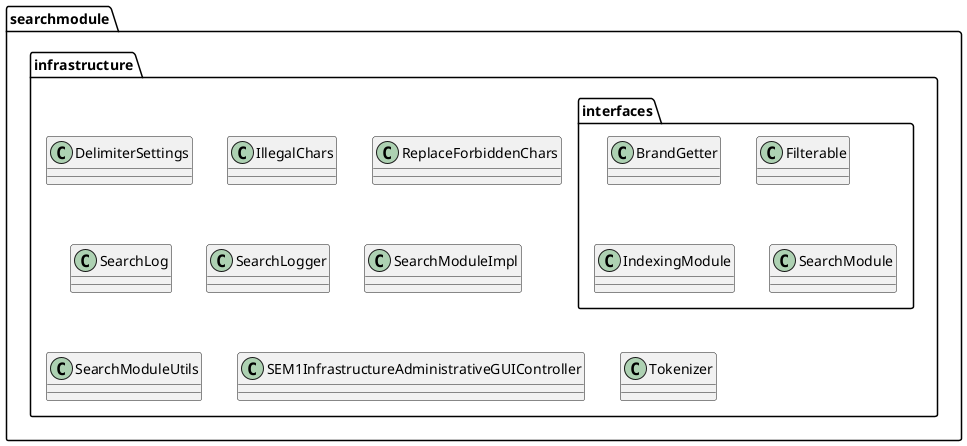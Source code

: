 @startuml
'https://plantuml.com/sequence-diagram
package searchmodule {
  package infrastructure{
  package interfaces{
    class BrandGetter
    class Filterable
    class IndexingModule
    class SearchModule
}
class DelimiterSettings
class IllegalChars
class ReplaceForbiddenChars
class SearchLog
class SearchLogger
class SearchModuleImpl
class SearchModuleUtils
class SEM1InfrastructureAdministrativeGUIController
class Tokenizer
@enduml